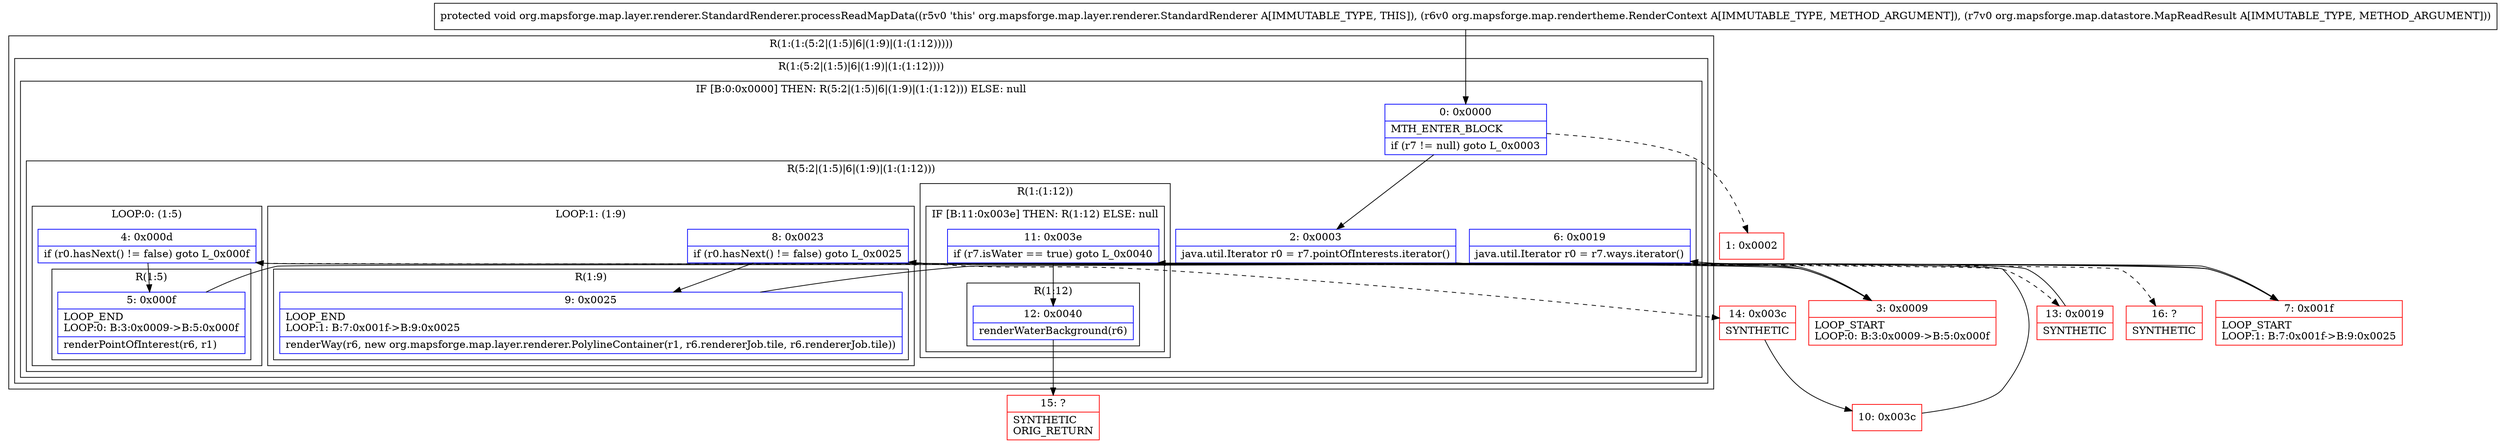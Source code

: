 digraph "CFG fororg.mapsforge.map.layer.renderer.StandardRenderer.processReadMapData(Lorg\/mapsforge\/map\/rendertheme\/RenderContext;Lorg\/mapsforge\/map\/datastore\/MapReadResult;)V" {
subgraph cluster_Region_241396746 {
label = "R(1:(1:(5:2|(1:5)|6|(1:9)|(1:(1:12)))))";
node [shape=record,color=blue];
subgraph cluster_Region_1255833376 {
label = "R(1:(5:2|(1:5)|6|(1:9)|(1:(1:12))))";
node [shape=record,color=blue];
subgraph cluster_IfRegion_2142108029 {
label = "IF [B:0:0x0000] THEN: R(5:2|(1:5)|6|(1:9)|(1:(1:12))) ELSE: null";
node [shape=record,color=blue];
Node_0 [shape=record,label="{0\:\ 0x0000|MTH_ENTER_BLOCK\l|if (r7 != null) goto L_0x0003\l}"];
subgraph cluster_Region_1237232185 {
label = "R(5:2|(1:5)|6|(1:9)|(1:(1:12)))";
node [shape=record,color=blue];
Node_2 [shape=record,label="{2\:\ 0x0003|java.util.Iterator r0 = r7.pointOfInterests.iterator()\l}"];
subgraph cluster_LoopRegion_1546161208 {
label = "LOOP:0: (1:5)";
node [shape=record,color=blue];
Node_4 [shape=record,label="{4\:\ 0x000d|if (r0.hasNext() != false) goto L_0x000f\l}"];
subgraph cluster_Region_1158863842 {
label = "R(1:5)";
node [shape=record,color=blue];
Node_5 [shape=record,label="{5\:\ 0x000f|LOOP_END\lLOOP:0: B:3:0x0009\-\>B:5:0x000f\l|renderPointOfInterest(r6, r1)\l}"];
}
}
Node_6 [shape=record,label="{6\:\ 0x0019|java.util.Iterator r0 = r7.ways.iterator()\l}"];
subgraph cluster_LoopRegion_1432658988 {
label = "LOOP:1: (1:9)";
node [shape=record,color=blue];
Node_8 [shape=record,label="{8\:\ 0x0023|if (r0.hasNext() != false) goto L_0x0025\l}"];
subgraph cluster_Region_1773609947 {
label = "R(1:9)";
node [shape=record,color=blue];
Node_9 [shape=record,label="{9\:\ 0x0025|LOOP_END\lLOOP:1: B:7:0x001f\-\>B:9:0x0025\l|renderWay(r6, new org.mapsforge.map.layer.renderer.PolylineContainer(r1, r6.rendererJob.tile, r6.rendererJob.tile))\l}"];
}
}
subgraph cluster_Region_1910909849 {
label = "R(1:(1:12))";
node [shape=record,color=blue];
subgraph cluster_IfRegion_586687372 {
label = "IF [B:11:0x003e] THEN: R(1:12) ELSE: null";
node [shape=record,color=blue];
Node_11 [shape=record,label="{11\:\ 0x003e|if (r7.isWater == true) goto L_0x0040\l}"];
subgraph cluster_Region_1389213243 {
label = "R(1:12)";
node [shape=record,color=blue];
Node_12 [shape=record,label="{12\:\ 0x0040|renderWaterBackground(r6)\l}"];
}
}
}
}
}
}
}
Node_1 [shape=record,color=red,label="{1\:\ 0x0002}"];
Node_3 [shape=record,color=red,label="{3\:\ 0x0009|LOOP_START\lLOOP:0: B:3:0x0009\-\>B:5:0x000f\l}"];
Node_7 [shape=record,color=red,label="{7\:\ 0x001f|LOOP_START\lLOOP:1: B:7:0x001f\-\>B:9:0x0025\l}"];
Node_10 [shape=record,color=red,label="{10\:\ 0x003c}"];
Node_13 [shape=record,color=red,label="{13\:\ 0x0019|SYNTHETIC\l}"];
Node_14 [shape=record,color=red,label="{14\:\ 0x003c|SYNTHETIC\l}"];
Node_15 [shape=record,color=red,label="{15\:\ ?|SYNTHETIC\lORIG_RETURN\l}"];
Node_16 [shape=record,color=red,label="{16\:\ ?|SYNTHETIC\l}"];
MethodNode[shape=record,label="{protected void org.mapsforge.map.layer.renderer.StandardRenderer.processReadMapData((r5v0 'this' org.mapsforge.map.layer.renderer.StandardRenderer A[IMMUTABLE_TYPE, THIS]), (r6v0 org.mapsforge.map.rendertheme.RenderContext A[IMMUTABLE_TYPE, METHOD_ARGUMENT]), (r7v0 org.mapsforge.map.datastore.MapReadResult A[IMMUTABLE_TYPE, METHOD_ARGUMENT])) }"];
MethodNode -> Node_0;
Node_0 -> Node_1[style=dashed];
Node_0 -> Node_2;
Node_2 -> Node_3;
Node_4 -> Node_5;
Node_4 -> Node_13[style=dashed];
Node_5 -> Node_3;
Node_6 -> Node_7;
Node_8 -> Node_9;
Node_8 -> Node_14[style=dashed];
Node_9 -> Node_7;
Node_11 -> Node_12;
Node_11 -> Node_16[style=dashed];
Node_12 -> Node_15;
Node_3 -> Node_4;
Node_7 -> Node_8;
Node_10 -> Node_11;
Node_13 -> Node_6;
Node_14 -> Node_10;
}

